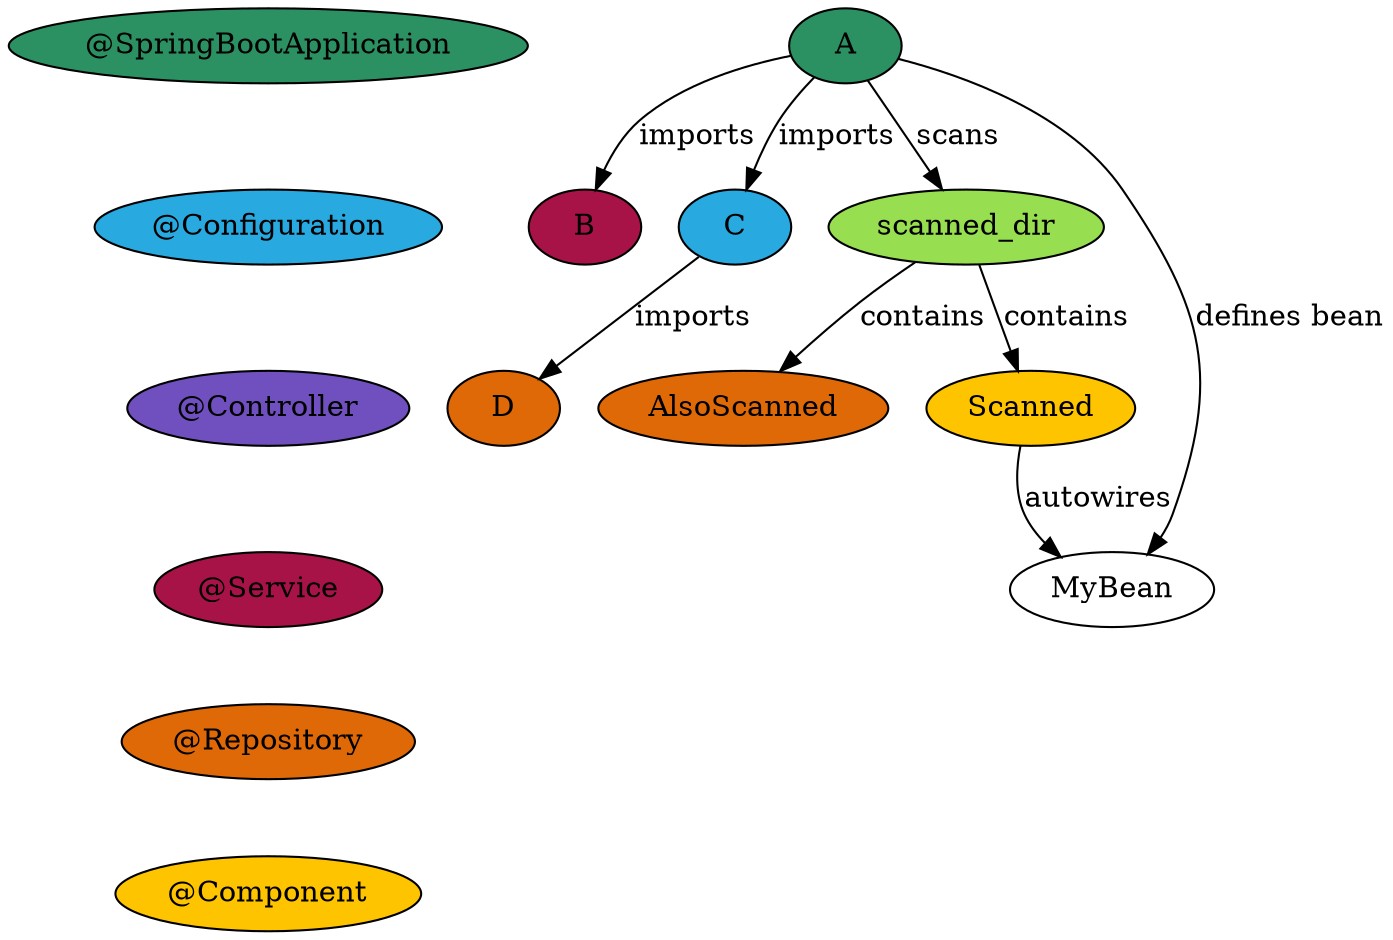 digraph Components {
    # Legend
    "@SpringBootApplication" [fillcolor="#2c9162",style=filled];
    "@Configuration" [fillcolor="#28a9e0",style=filled];
    "@Controller" [fillcolor="#7050bf",style=filled];
    "@Service" [fillcolor="#a81347",style=filled];
    "@Repository" [fillcolor="#e06907",style=filled];
    "@Component" [fillcolor="#ffc400",style=filled];

    # Align legend
    "@SpringBootApplication" -> "@Configuration" [style=invis];
    "@Configuration" -> "@Controller" [style=invis];
    "@Controller" -> "@Service" [style=invis];
    "@Service" -> "@Repository" [style=invis];
    "@Repository" -> "@Component" [style=invis];

    B [fillcolor="#a81347"style=filled];
    D [fillcolor="#e06907"style=filled];
    A [fillcolor="#2c9162"style=filled];
    A -> B [label=imports];
    A -> C [label=imports];
    scanned_dir [fillcolor="#97de50",style=filled];
    A -> scanned_dir [label=scans];
    scanned_dir -> AlsoScanned [label=contains];
    scanned_dir -> Scanned [label=contains];
    A -> MyBean [label="defines bean"];
    AlsoScanned [fillcolor="#e06907"style=filled];
    Scanned [fillcolor="#ffc400"style=filled];
    Scanned -> MyBean [label=autowires];
    C [fillcolor="#28a9e0"style=filled];
    C -> D [label=imports];
}
